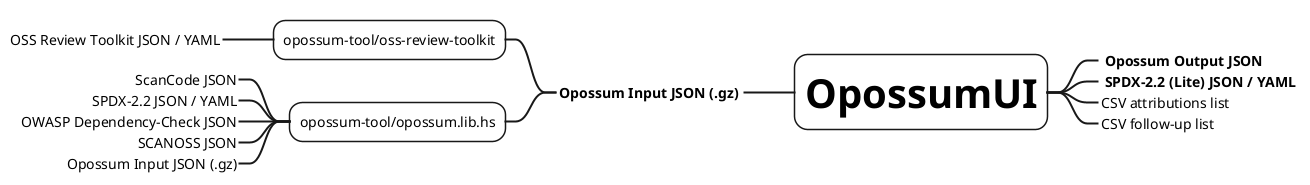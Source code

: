 @startmindmap
<style>
mindmapDiagram {
  node {
    BackgroundColor white
    ' Shadowing 0.0
  }
  arrow {
    ' LineStyle 4
    LineThickness 2
    ' LineColor green
  }
  :depth(0) {
    FontSize 40
  }
  :depth(1) {
      BackGroundColor white
  }
  ' boxless {
  '   FontColor darkgreen
  ' }
  .todo {
    FontColor gray
  }
}
</style>
* <b>OpossumUI</b>
--_ <b> Opossum Input JSON (.gz) </b>
--- opossum-tool/oss-review-toolkit
----_ OSS Review Toolkit JSON / YAML
--- opossum-tool/opossum.lib.hs
----_ ScanCode JSON
----_ SPDX-2.2 JSON / YAML
----_ OWASP Dependency-Check JSON
----_ SCANOSS JSON
----_ Opossum Input JSON (.gz)
' --_ SPDX-2.2 JSON / YAML <<todo>>
++_ <b> Opossum Output JSON </b>
++_ <b> SPDX-2.2 (Lite) JSON / YAML </b>
++_ CSV attributions list
++_ CSV follow-up list
@endmindmap
